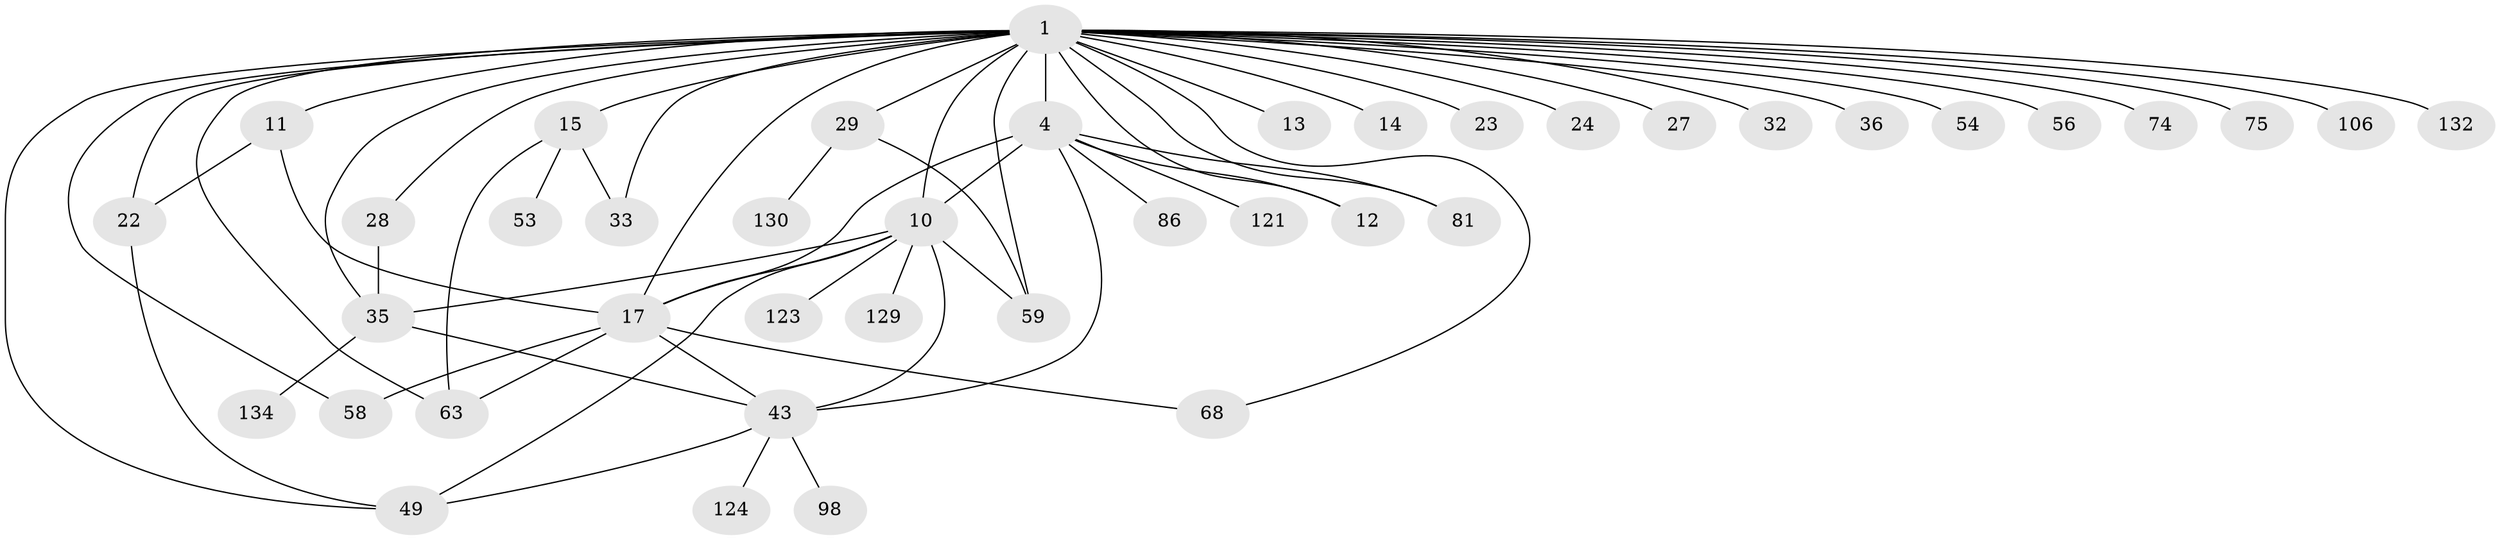 // original degree distribution, {3: 0.09420289855072464, 4: 0.10144927536231885, 29: 0.007246376811594203, 9: 0.007246376811594203, 1: 0.4492753623188406, 2: 0.2246376811594203, 6: 0.043478260869565216, 7: 0.014492753623188406, 5: 0.036231884057971016, 8: 0.014492753623188406, 14: 0.007246376811594203}
// Generated by graph-tools (version 1.1) at 2025/18/03/04/25 18:18:26]
// undirected, 41 vertices, 62 edges
graph export_dot {
graph [start="1"]
  node [color=gray90,style=filled];
  1 [super="+3+137+2"];
  4 [super="+67+95+48+62+117+34+21"];
  10 [super="+120+71+26"];
  11;
  12 [super="+105+16+51"];
  13;
  14 [super="+44"];
  15 [super="+46+57"];
  17 [super="+111+101+19+20+80"];
  22 [super="+61"];
  23;
  24;
  27;
  28 [super="+118+66"];
  29 [super="+45+37"];
  32 [super="+73"];
  33 [super="+60"];
  35 [super="+128+84+89+102"];
  36;
  43 [super="+122+65+77+114+127"];
  49 [super="+70"];
  53;
  54;
  56;
  58;
  59 [super="+88"];
  63 [super="+83"];
  68;
  74;
  75 [super="+116"];
  81 [super="+115"];
  86 [super="+138"];
  98;
  106;
  121;
  123 [super="+133"];
  124;
  129;
  130;
  132;
  134;
  1 -- 4 [weight=6];
  1 -- 132;
  1 -- 10 [weight=4];
  1 -- 11 [weight=2];
  1 -- 12;
  1 -- 13;
  1 -- 14;
  1 -- 15 [weight=2];
  1 -- 22;
  1 -- 23;
  1 -- 24;
  1 -- 27;
  1 -- 28;
  1 -- 29;
  1 -- 32 [weight=2];
  1 -- 33;
  1 -- 35;
  1 -- 36;
  1 -- 54;
  1 -- 56;
  1 -- 58;
  1 -- 59;
  1 -- 63 [weight=2];
  1 -- 68;
  1 -- 74;
  1 -- 75;
  1 -- 81;
  1 -- 49;
  1 -- 17 [weight=4];
  1 -- 106;
  4 -- 121;
  4 -- 81;
  4 -- 86;
  4 -- 10;
  4 -- 43;
  4 -- 12;
  4 -- 17;
  10 -- 129;
  10 -- 35;
  10 -- 59;
  10 -- 43;
  10 -- 17 [weight=3];
  10 -- 49;
  10 -- 123;
  11 -- 22;
  11 -- 17;
  15 -- 53;
  15 -- 33;
  15 -- 63;
  17 -- 58;
  17 -- 68;
  17 -- 43;
  17 -- 63;
  22 -- 49;
  28 -- 35;
  29 -- 59;
  29 -- 130;
  35 -- 134;
  35 -- 43;
  43 -- 98;
  43 -- 124;
  43 -- 49;
}
